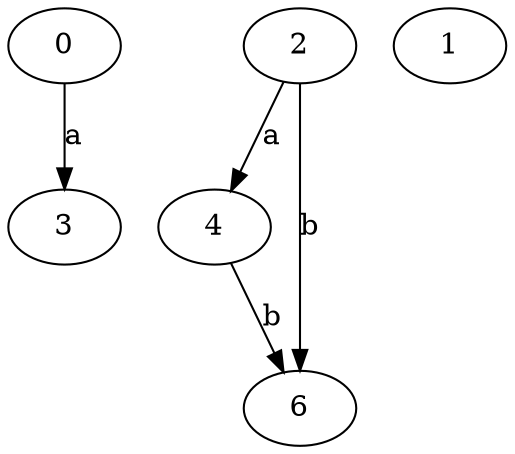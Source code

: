 strict digraph  {
0;
2;
1;
3;
4;
6;
0 -> 3  [label=a];
2 -> 4  [label=a];
2 -> 6  [label=b];
4 -> 6  [label=b];
}
